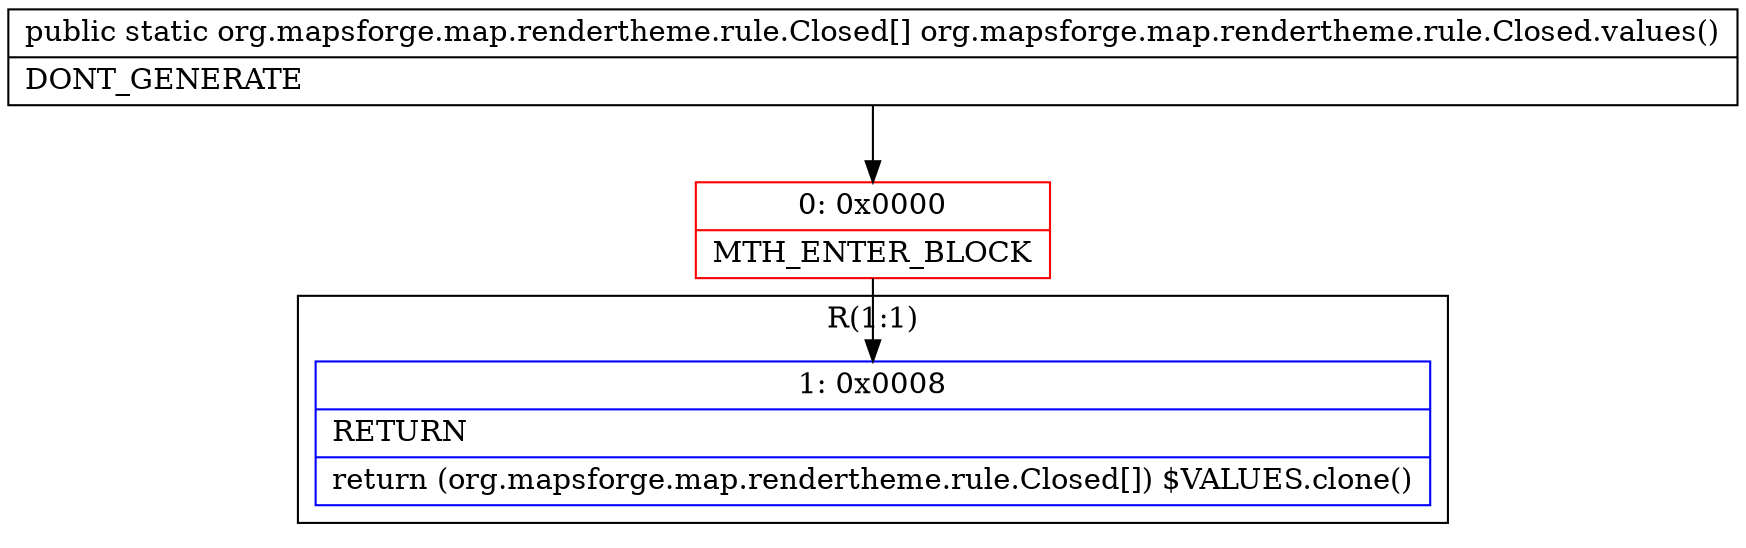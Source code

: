 digraph "CFG fororg.mapsforge.map.rendertheme.rule.Closed.values()[Lorg\/mapsforge\/map\/rendertheme\/rule\/Closed;" {
subgraph cluster_Region_208737700 {
label = "R(1:1)";
node [shape=record,color=blue];
Node_1 [shape=record,label="{1\:\ 0x0008|RETURN\l|return (org.mapsforge.map.rendertheme.rule.Closed[]) $VALUES.clone()\l}"];
}
Node_0 [shape=record,color=red,label="{0\:\ 0x0000|MTH_ENTER_BLOCK\l}"];
MethodNode[shape=record,label="{public static org.mapsforge.map.rendertheme.rule.Closed[] org.mapsforge.map.rendertheme.rule.Closed.values()  | DONT_GENERATE\l}"];
MethodNode -> Node_0;
Node_0 -> Node_1;
}

